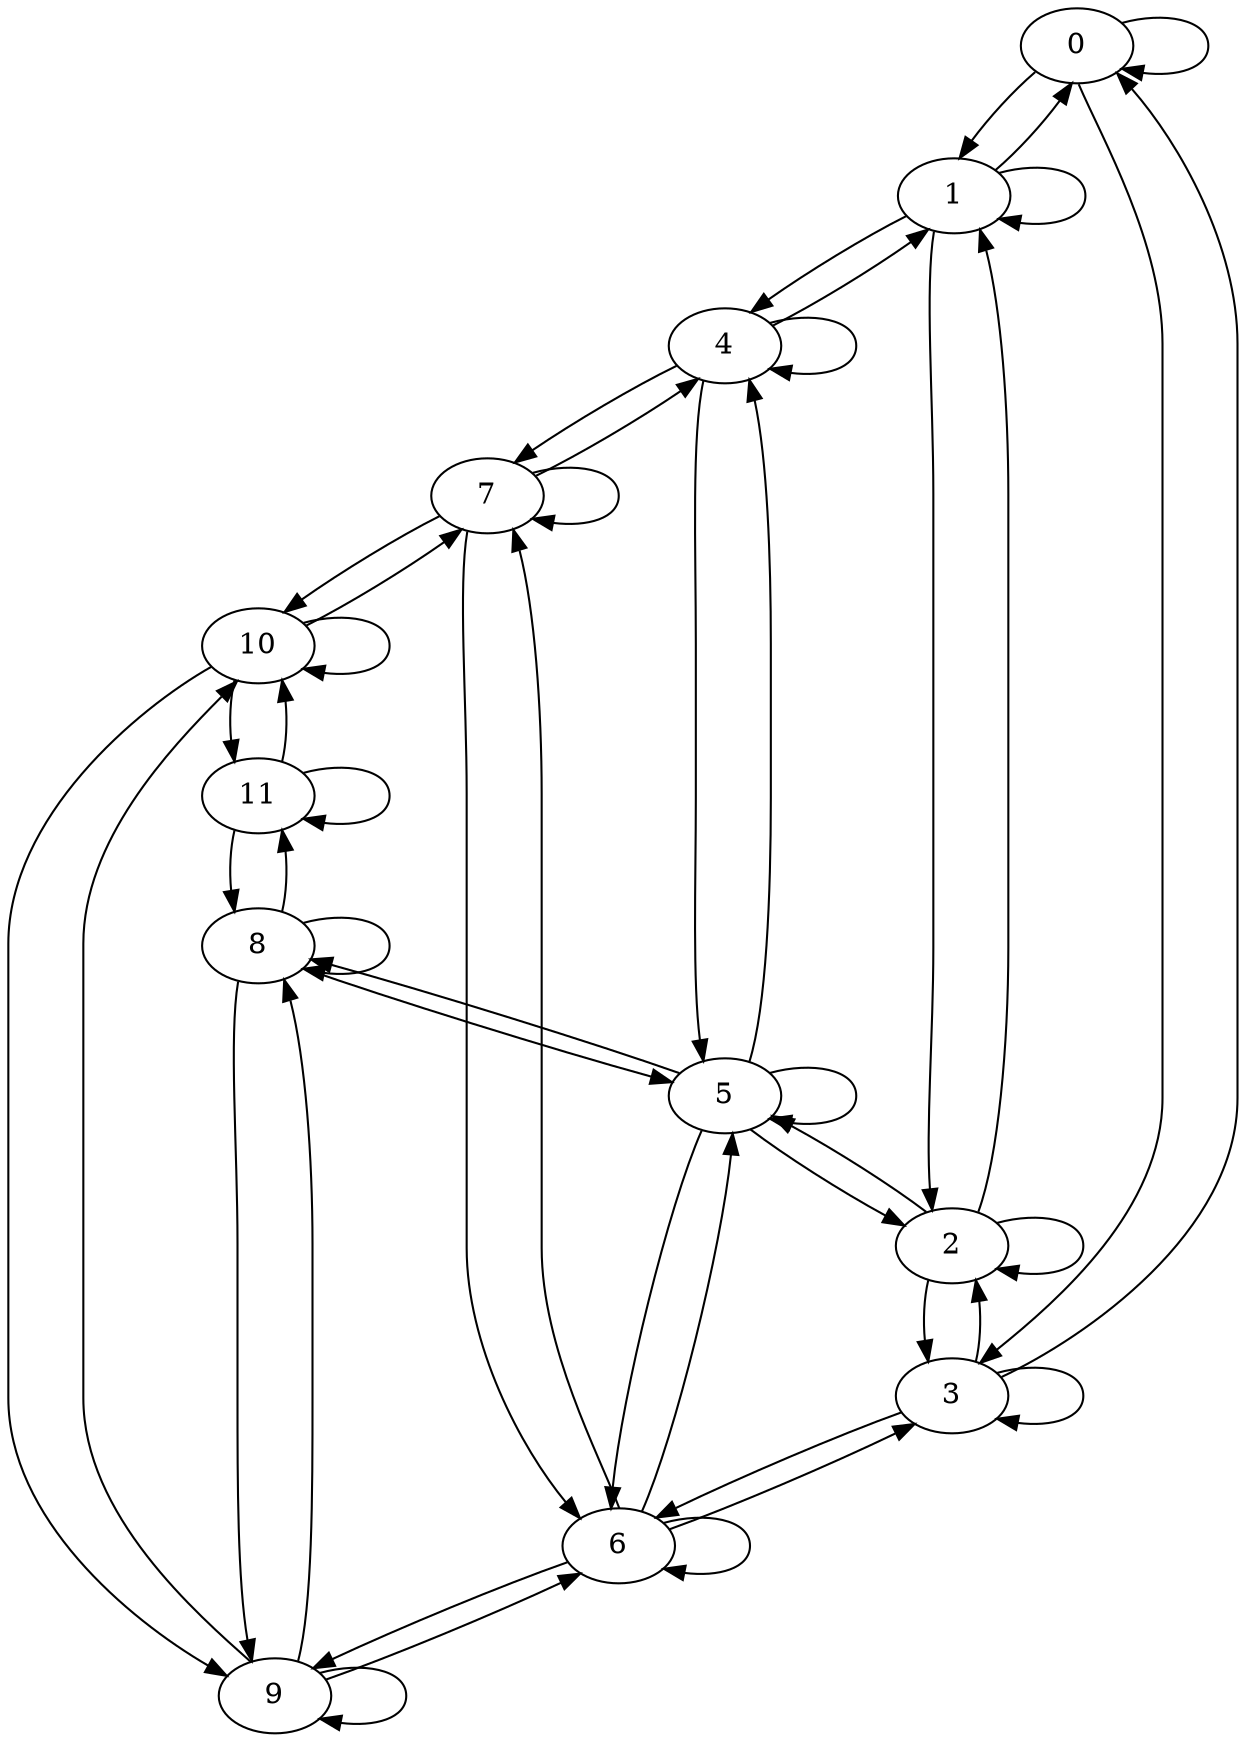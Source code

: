 digraph "" {
	graph [len=4,
		nodesep=0.5
	];
	0 -> 0	[len=2,
		weight=1.0];
	0 -> 1	[len=2,
		weight=1.0];
	0 -> 3	[len=2,
		weight=1.0];
	1 -> 0	[len=2,
		weight=1.0];
	1 -> 1	[len=2,
		weight=1.0];
	1 -> 2	[len=2,
		weight=1.0];
	1 -> 4	[len=2,
		weight=1.0];
	2 -> 1	[len=2,
		weight=1.0];
	2 -> 2	[len=2,
		weight=1.0];
	2 -> 3	[len=2,
		weight=1.0];
	2 -> 5	[len=2,
		weight=1.0];
	3 -> 0	[len=2,
		weight=1.0];
	3 -> 2	[len=2,
		weight=1.0];
	3 -> 3	[len=2,
		weight=1.0];
	3 -> 6	[len=2,
		weight=1.0];
	4 -> 1	[len=2,
		weight=1.0];
	4 -> 4	[len=2,
		weight=1.0];
	4 -> 5	[len=2,
		weight=1.0];
	4 -> 7	[len=2,
		weight=1.0];
	5 -> 2	[len=2,
		weight=1.0];
	5 -> 4	[len=2,
		weight=1.0];
	5 -> 5	[len=2,
		weight=1.0];
	5 -> 6	[len=2,
		weight=1.0];
	5 -> 8	[len=2,
		weight=1.0];
	6 -> 3	[len=2,
		weight=1.0];
	6 -> 5	[len=2,
		weight=1.0];
	6 -> 6	[len=2,
		weight=1.0];
	6 -> 7	[len=2,
		weight=1.0];
	6 -> 9	[len=2,
		weight=1.0];
	7 -> 4	[len=2,
		weight=1.0];
	7 -> 6	[len=2,
		weight=1.0];
	7 -> 7	[len=2,
		weight=1.0];
	7 -> 10	[len=2,
		weight=1.0];
	8 -> 5	[len=2,
		weight=1.0];
	8 -> 8	[len=2,
		weight=1.0];
	8 -> 9	[len=2,
		weight=1.0];
	8 -> 11	[len=2,
		weight=1.0];
	9 -> 6	[len=2,
		weight=1.0];
	9 -> 8	[len=2,
		weight=1.0];
	9 -> 9	[len=2,
		weight=1.0];
	9 -> 10	[len=2,
		weight=1.0];
	10 -> 7	[len=2,
		weight=1.0];
	10 -> 9	[len=2,
		weight=1.0];
	10 -> 10	[len=2,
		weight=1.0];
	10 -> 11	[len=2,
		weight=1.0];
	11 -> 8	[len=2,
		weight=1.0];
	11 -> 10	[len=2,
		weight=1.0];
	11 -> 11	[len=2,
		weight=1.0];
}
